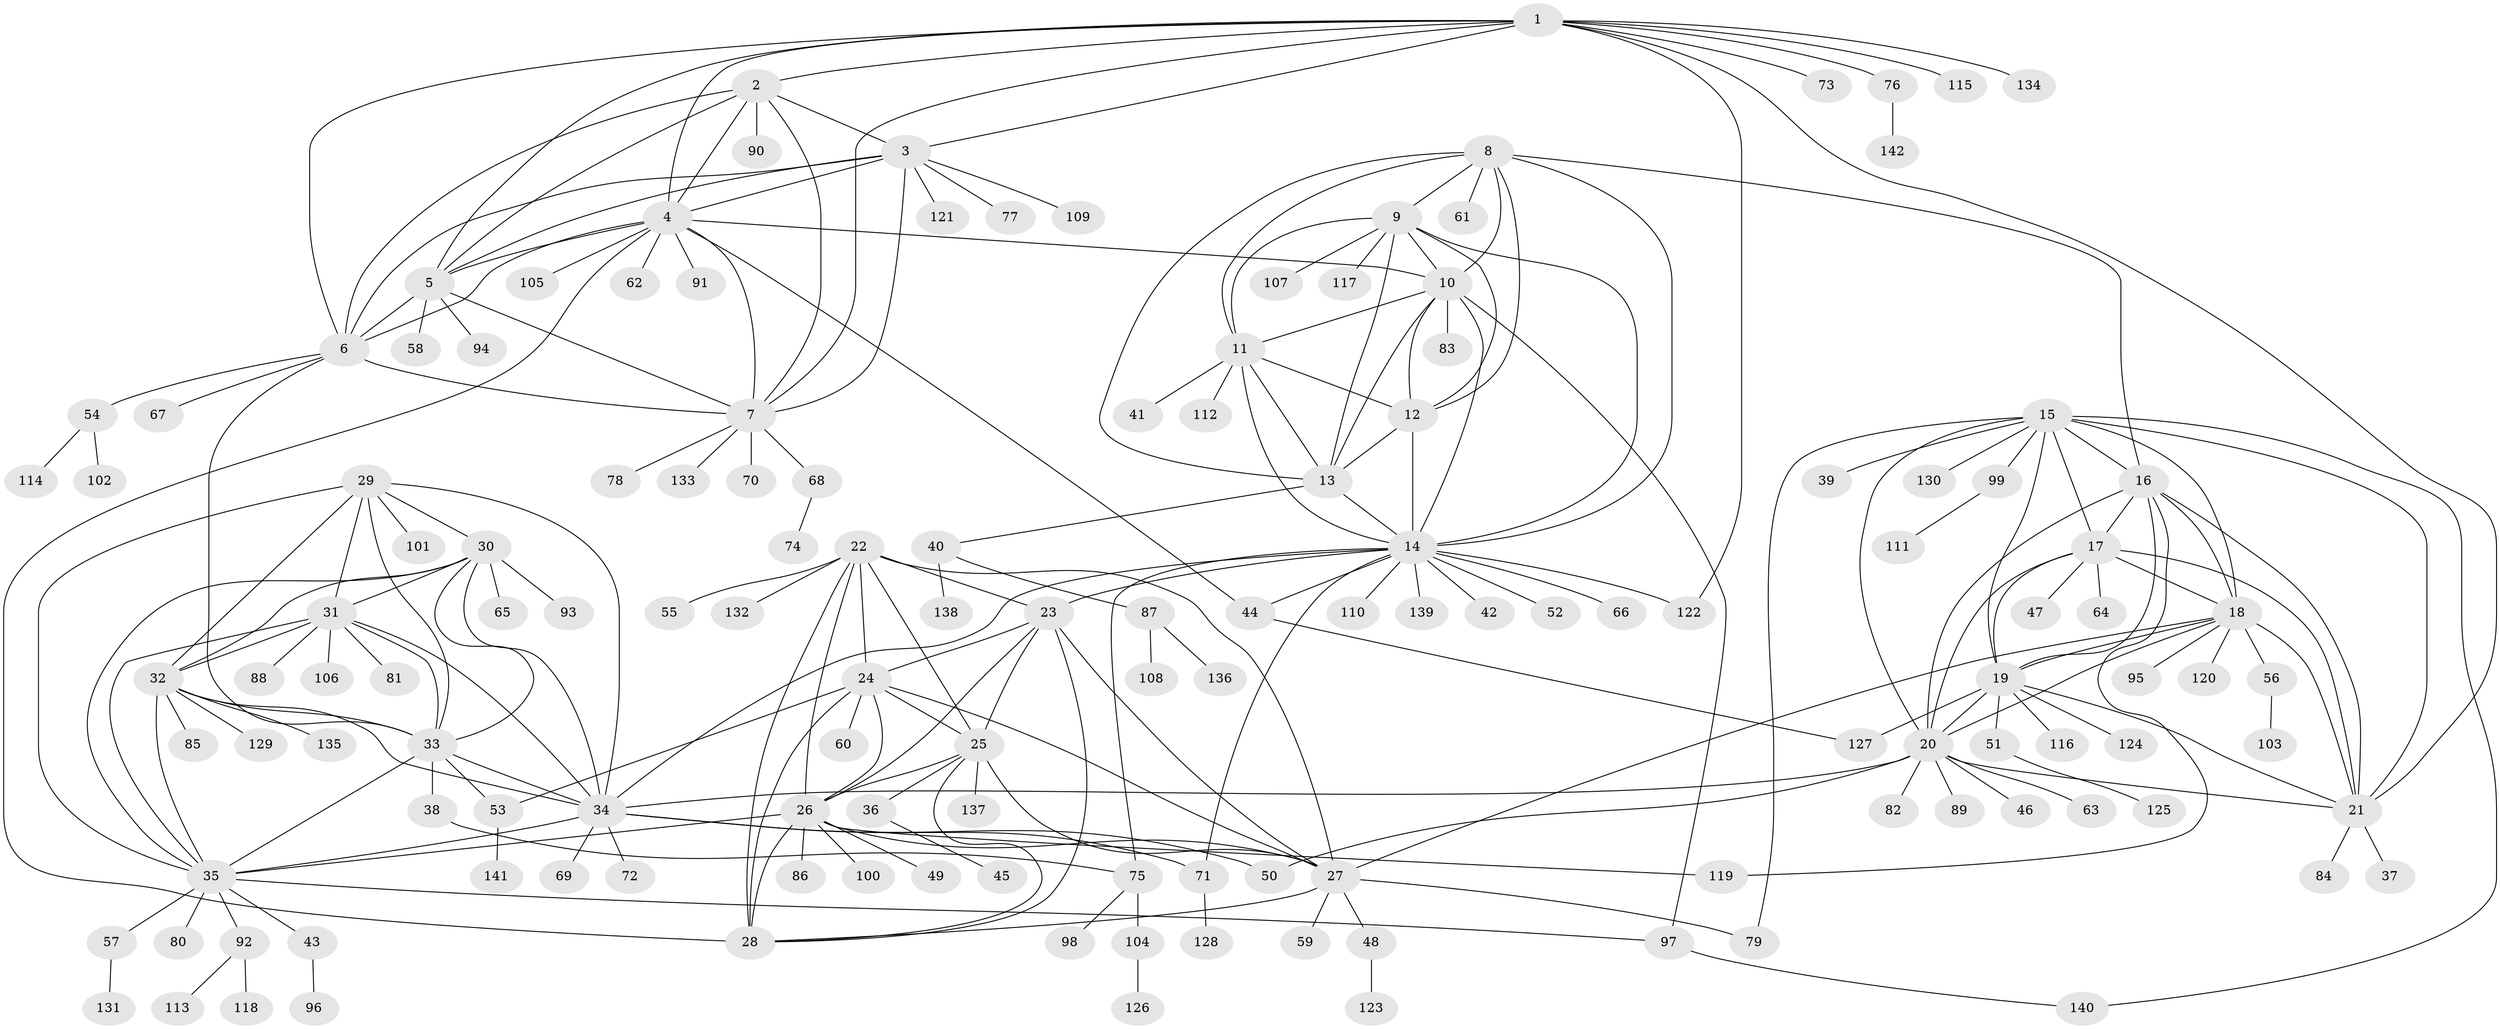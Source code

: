 // Generated by graph-tools (version 1.1) at 2025/11/02/27/25 16:11:37]
// undirected, 142 vertices, 233 edges
graph export_dot {
graph [start="1"]
  node [color=gray90,style=filled];
  1;
  2;
  3;
  4;
  5;
  6;
  7;
  8;
  9;
  10;
  11;
  12;
  13;
  14;
  15;
  16;
  17;
  18;
  19;
  20;
  21;
  22;
  23;
  24;
  25;
  26;
  27;
  28;
  29;
  30;
  31;
  32;
  33;
  34;
  35;
  36;
  37;
  38;
  39;
  40;
  41;
  42;
  43;
  44;
  45;
  46;
  47;
  48;
  49;
  50;
  51;
  52;
  53;
  54;
  55;
  56;
  57;
  58;
  59;
  60;
  61;
  62;
  63;
  64;
  65;
  66;
  67;
  68;
  69;
  70;
  71;
  72;
  73;
  74;
  75;
  76;
  77;
  78;
  79;
  80;
  81;
  82;
  83;
  84;
  85;
  86;
  87;
  88;
  89;
  90;
  91;
  92;
  93;
  94;
  95;
  96;
  97;
  98;
  99;
  100;
  101;
  102;
  103;
  104;
  105;
  106;
  107;
  108;
  109;
  110;
  111;
  112;
  113;
  114;
  115;
  116;
  117;
  118;
  119;
  120;
  121;
  122;
  123;
  124;
  125;
  126;
  127;
  128;
  129;
  130;
  131;
  132;
  133;
  134;
  135;
  136;
  137;
  138;
  139;
  140;
  141;
  142;
  1 -- 2;
  1 -- 3;
  1 -- 4;
  1 -- 5;
  1 -- 6;
  1 -- 7;
  1 -- 21;
  1 -- 73;
  1 -- 76;
  1 -- 115;
  1 -- 122;
  1 -- 134;
  2 -- 3;
  2 -- 4;
  2 -- 5;
  2 -- 6;
  2 -- 7;
  2 -- 90;
  3 -- 4;
  3 -- 5;
  3 -- 6;
  3 -- 7;
  3 -- 77;
  3 -- 109;
  3 -- 121;
  4 -- 5;
  4 -- 6;
  4 -- 7;
  4 -- 10;
  4 -- 28;
  4 -- 44;
  4 -- 62;
  4 -- 91;
  4 -- 105;
  5 -- 6;
  5 -- 7;
  5 -- 58;
  5 -- 94;
  6 -- 7;
  6 -- 33;
  6 -- 54;
  6 -- 67;
  7 -- 68;
  7 -- 70;
  7 -- 78;
  7 -- 133;
  8 -- 9;
  8 -- 10;
  8 -- 11;
  8 -- 12;
  8 -- 13;
  8 -- 14;
  8 -- 16;
  8 -- 61;
  9 -- 10;
  9 -- 11;
  9 -- 12;
  9 -- 13;
  9 -- 14;
  9 -- 107;
  9 -- 117;
  10 -- 11;
  10 -- 12;
  10 -- 13;
  10 -- 14;
  10 -- 83;
  10 -- 97;
  11 -- 12;
  11 -- 13;
  11 -- 14;
  11 -- 41;
  11 -- 112;
  12 -- 13;
  12 -- 14;
  13 -- 14;
  13 -- 40;
  14 -- 23;
  14 -- 34;
  14 -- 42;
  14 -- 44;
  14 -- 52;
  14 -- 66;
  14 -- 71;
  14 -- 75;
  14 -- 110;
  14 -- 122;
  14 -- 139;
  15 -- 16;
  15 -- 17;
  15 -- 18;
  15 -- 19;
  15 -- 20;
  15 -- 21;
  15 -- 39;
  15 -- 79;
  15 -- 99;
  15 -- 130;
  15 -- 140;
  16 -- 17;
  16 -- 18;
  16 -- 19;
  16 -- 20;
  16 -- 21;
  16 -- 119;
  17 -- 18;
  17 -- 19;
  17 -- 20;
  17 -- 21;
  17 -- 47;
  17 -- 64;
  18 -- 19;
  18 -- 20;
  18 -- 21;
  18 -- 27;
  18 -- 56;
  18 -- 95;
  18 -- 120;
  19 -- 20;
  19 -- 21;
  19 -- 51;
  19 -- 116;
  19 -- 124;
  19 -- 127;
  20 -- 21;
  20 -- 34;
  20 -- 46;
  20 -- 50;
  20 -- 63;
  20 -- 82;
  20 -- 89;
  21 -- 37;
  21 -- 84;
  22 -- 23;
  22 -- 24;
  22 -- 25;
  22 -- 26;
  22 -- 27;
  22 -- 28;
  22 -- 55;
  22 -- 132;
  23 -- 24;
  23 -- 25;
  23 -- 26;
  23 -- 27;
  23 -- 28;
  24 -- 25;
  24 -- 26;
  24 -- 27;
  24 -- 28;
  24 -- 53;
  24 -- 60;
  25 -- 26;
  25 -- 27;
  25 -- 28;
  25 -- 36;
  25 -- 137;
  26 -- 27;
  26 -- 28;
  26 -- 35;
  26 -- 49;
  26 -- 86;
  26 -- 100;
  26 -- 119;
  27 -- 28;
  27 -- 48;
  27 -- 59;
  27 -- 79;
  29 -- 30;
  29 -- 31;
  29 -- 32;
  29 -- 33;
  29 -- 34;
  29 -- 35;
  29 -- 101;
  30 -- 31;
  30 -- 32;
  30 -- 33;
  30 -- 34;
  30 -- 35;
  30 -- 65;
  30 -- 93;
  31 -- 32;
  31 -- 33;
  31 -- 34;
  31 -- 35;
  31 -- 81;
  31 -- 88;
  31 -- 106;
  32 -- 33;
  32 -- 34;
  32 -- 35;
  32 -- 85;
  32 -- 129;
  32 -- 135;
  33 -- 34;
  33 -- 35;
  33 -- 38;
  33 -- 53;
  34 -- 35;
  34 -- 50;
  34 -- 69;
  34 -- 71;
  34 -- 72;
  35 -- 43;
  35 -- 57;
  35 -- 80;
  35 -- 92;
  35 -- 97;
  36 -- 45;
  38 -- 75;
  40 -- 87;
  40 -- 138;
  43 -- 96;
  44 -- 127;
  48 -- 123;
  51 -- 125;
  53 -- 141;
  54 -- 102;
  54 -- 114;
  56 -- 103;
  57 -- 131;
  68 -- 74;
  71 -- 128;
  75 -- 98;
  75 -- 104;
  76 -- 142;
  87 -- 108;
  87 -- 136;
  92 -- 113;
  92 -- 118;
  97 -- 140;
  99 -- 111;
  104 -- 126;
}
